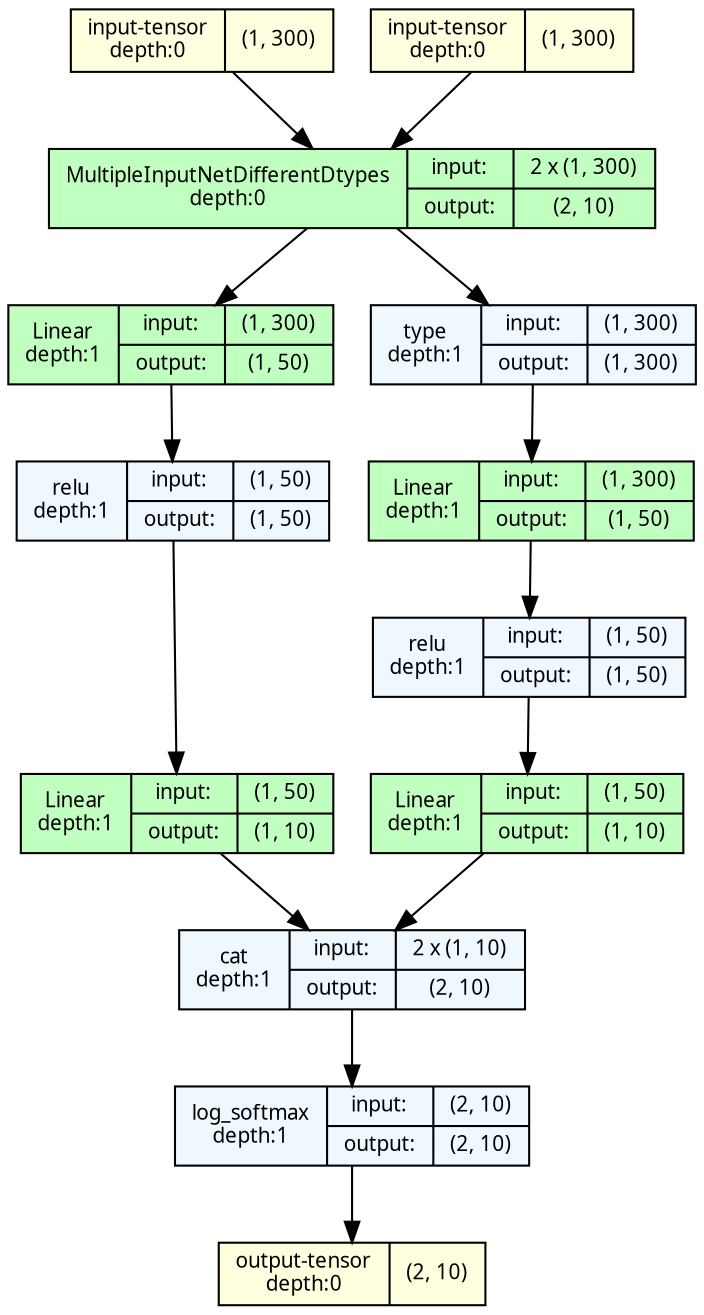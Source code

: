 strict digraph model {
	graph [ordering=in size="12.0,12.0"]
	node [align=left fontname="Linux libertine" fontsize=10 height=0.2 ranksep=0.1 shape=record style=filled]
	edge [fontsize=10]
	0 [label="input-tensor&#92;ndepth:0|(1, 300)" fillcolor=lightyellow]
	1 [label="input-tensor&#92;ndepth:0|(1, 300)" fillcolor=lightyellow]
	2 [label="MultipleInputNetDifferentDtypes&#92;ndepth:0|{input:|output:}|{2 x (1, 300)|(2, 10)}" fillcolor=darkseagreen1]
	3 [label="Linear&#92;ndepth:1|{input:|output:}|{(1, 300)|(1, 50)}" fillcolor=darkseagreen1]
	4 [label="relu&#92;ndepth:1|{input:|output:}|{(1, 50)|(1, 50)}" fillcolor=aliceblue]
	5 [label="Linear&#92;ndepth:1|{input:|output:}|{(1, 50)|(1, 10)}" fillcolor=darkseagreen1]
	6 [label="cat&#92;ndepth:1|{input:|output:}|{2 x (1, 10)|(2, 10)}" fillcolor=aliceblue]
	7 [label="log_softmax&#92;ndepth:1|{input:|output:}|{(2, 10)|(2, 10)}" fillcolor=aliceblue]
	8 [label="output-tensor&#92;ndepth:0|(2, 10)" fillcolor=lightyellow]
	2 [label="MultipleInputNetDifferentDtypes&#92;ndepth:0|{input:|output:}|{2 x (1, 300)|(2, 10)}" fillcolor=darkseagreen1]
	9 [label="type&#92;ndepth:1|{input:|output:}|{(1, 300)|(1, 300)}" fillcolor=aliceblue]
	10 [label="Linear&#92;ndepth:1|{input:|output:}|{(1, 300)|(1, 50)}" fillcolor=darkseagreen1]
	11 [label="relu&#92;ndepth:1|{input:|output:}|{(1, 50)|(1, 50)}" fillcolor=aliceblue]
	12 [label="Linear&#92;ndepth:1|{input:|output:}|{(1, 50)|(1, 10)}" fillcolor=darkseagreen1]
	0 -> 2
	1 -> 2
	2 -> 3
	3 -> 4
	4 -> 5
	5 -> 6
	6 -> 7
	7 -> 8
	2 -> 9
	9 -> 10
	10 -> 11
	11 -> 12
	12 -> 6
}
